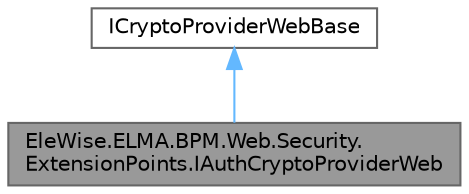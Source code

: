 digraph "EleWise.ELMA.BPM.Web.Security.ExtensionPoints.IAuthCryptoProviderWeb"
{
 // LATEX_PDF_SIZE
  bgcolor="transparent";
  edge [fontname=Helvetica,fontsize=10,labelfontname=Helvetica,labelfontsize=10];
  node [fontname=Helvetica,fontsize=10,shape=box,height=0.2,width=0.4];
  Node1 [id="Node000001",label="EleWise.ELMA.BPM.Web.Security.\lExtensionPoints.IAuthCryptoProviderWeb",height=0.2,width=0.4,color="gray40", fillcolor="grey60", style="filled", fontcolor="black",tooltip="Веб точка расширения КП входа в систему"];
  Node2 -> Node1 [id="edge1_Node000001_Node000002",dir="back",color="steelblue1",style="solid",tooltip=" "];
  Node2 [id="Node000002",label="ICryptoProviderWebBase",height=0.2,width=0.4,color="gray40", fillcolor="white", style="filled",URL="$interface_ele_wise_1_1_e_l_m_a_1_1_b_p_m_1_1_web_1_1_security_1_1_extension_points_1_1_i_crypto_provider_web_base.html",tooltip="Базовый интерфейс для КП в веб-части"];
}
